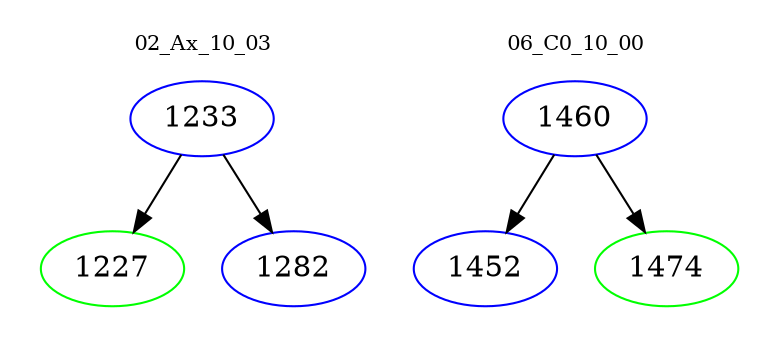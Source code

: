 digraph{
subgraph cluster_0 {
color = white
label = "02_Ax_10_03";
fontsize=10;
T0_1233 [label="1233", color="blue"]
T0_1233 -> T0_1227 [color="black"]
T0_1227 [label="1227", color="green"]
T0_1233 -> T0_1282 [color="black"]
T0_1282 [label="1282", color="blue"]
}
subgraph cluster_1 {
color = white
label = "06_C0_10_00";
fontsize=10;
T1_1460 [label="1460", color="blue"]
T1_1460 -> T1_1452 [color="black"]
T1_1452 [label="1452", color="blue"]
T1_1460 -> T1_1474 [color="black"]
T1_1474 [label="1474", color="green"]
}
}
